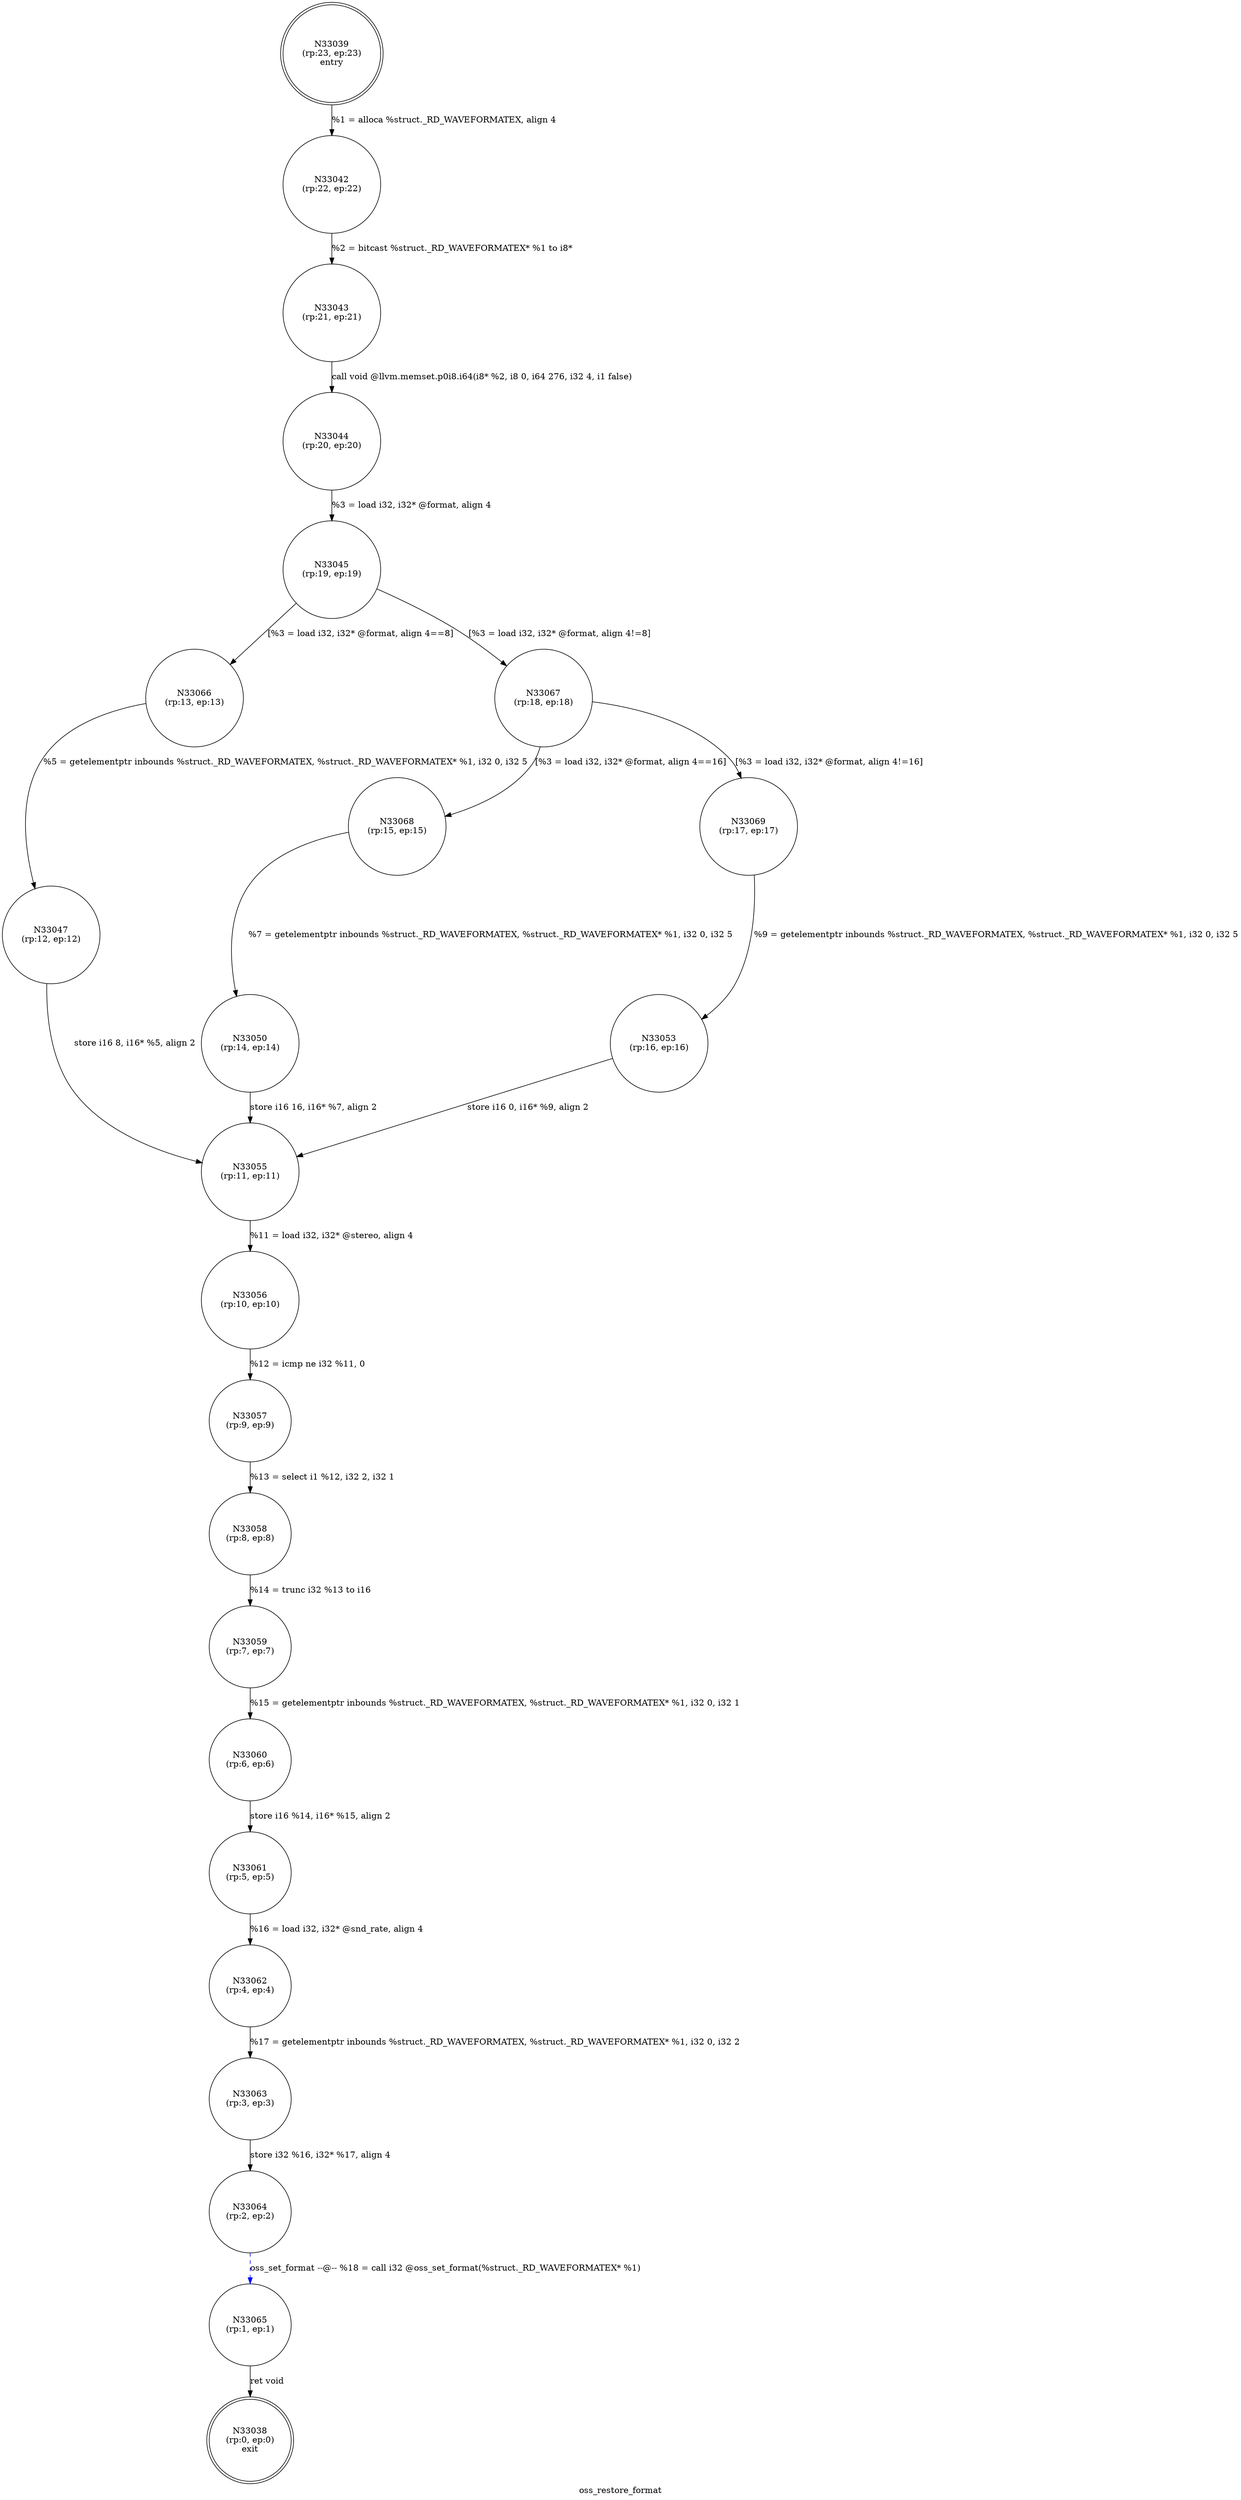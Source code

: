 digraph oss_restore_format {
label="oss_restore_format"
33038 [label="N33038\n(rp:0, ep:0)\nexit", shape="doublecircle"]
33039 [label="N33039\n(rp:23, ep:23)\nentry", shape="doublecircle"]
33039 -> 33042 [label="%1 = alloca %struct._RD_WAVEFORMATEX, align 4"]
33042 [label="N33042\n(rp:22, ep:22)", shape="circle"]
33042 -> 33043 [label="%2 = bitcast %struct._RD_WAVEFORMATEX* %1 to i8*"]
33043 [label="N33043\n(rp:21, ep:21)", shape="circle"]
33043 -> 33044 [label="call void @llvm.memset.p0i8.i64(i8* %2, i8 0, i64 276, i32 4, i1 false)"]
33044 [label="N33044\n(rp:20, ep:20)", shape="circle"]
33044 -> 33045 [label="%3 = load i32, i32* @format, align 4"]
33045 [label="N33045\n(rp:19, ep:19)", shape="circle"]
33045 -> 33066 [label="[%3 = load i32, i32* @format, align 4==8]"]
33045 -> 33067 [label="[%3 = load i32, i32* @format, align 4!=8]"]
33047 [label="N33047\n(rp:12, ep:12)", shape="circle"]
33047 -> 33055 [label="store i16 8, i16* %5, align 2"]
33050 [label="N33050\n(rp:14, ep:14)", shape="circle"]
33050 -> 33055 [label="store i16 16, i16* %7, align 2"]
33053 [label="N33053\n(rp:16, ep:16)", shape="circle"]
33053 -> 33055 [label="store i16 0, i16* %9, align 2"]
33055 [label="N33055\n(rp:11, ep:11)", shape="circle"]
33055 -> 33056 [label="%11 = load i32, i32* @stereo, align 4"]
33056 [label="N33056\n(rp:10, ep:10)", shape="circle"]
33056 -> 33057 [label="%12 = icmp ne i32 %11, 0"]
33057 [label="N33057\n(rp:9, ep:9)", shape="circle"]
33057 -> 33058 [label="%13 = select i1 %12, i32 2, i32 1"]
33058 [label="N33058\n(rp:8, ep:8)", shape="circle"]
33058 -> 33059 [label="%14 = trunc i32 %13 to i16"]
33059 [label="N33059\n(rp:7, ep:7)", shape="circle"]
33059 -> 33060 [label="%15 = getelementptr inbounds %struct._RD_WAVEFORMATEX, %struct._RD_WAVEFORMATEX* %1, i32 0, i32 1"]
33060 [label="N33060\n(rp:6, ep:6)", shape="circle"]
33060 -> 33061 [label="store i16 %14, i16* %15, align 2"]
33061 [label="N33061\n(rp:5, ep:5)", shape="circle"]
33061 -> 33062 [label="%16 = load i32, i32* @snd_rate, align 4"]
33062 [label="N33062\n(rp:4, ep:4)", shape="circle"]
33062 -> 33063 [label="%17 = getelementptr inbounds %struct._RD_WAVEFORMATEX, %struct._RD_WAVEFORMATEX* %1, i32 0, i32 2"]
33063 [label="N33063\n(rp:3, ep:3)", shape="circle"]
33063 -> 33064 [label="store i32 %16, i32* %17, align 4"]
33064 [label="N33064\n(rp:2, ep:2)", shape="circle"]
33064 -> 33065 [label="oss_set_format --@-- %18 = call i32 @oss_set_format(%struct._RD_WAVEFORMATEX* %1)", style="dashed", color="blue"]
33065 [label="N33065\n(rp:1, ep:1)", shape="circle"]
33065 -> 33038 [label="ret void"]
33066 [label="N33066\n(rp:13, ep:13)", shape="circle"]
33066 -> 33047 [label="%5 = getelementptr inbounds %struct._RD_WAVEFORMATEX, %struct._RD_WAVEFORMATEX* %1, i32 0, i32 5"]
33067 [label="N33067\n(rp:18, ep:18)", shape="circle"]
33067 -> 33068 [label="[%3 = load i32, i32* @format, align 4==16]"]
33067 -> 33069 [label="[%3 = load i32, i32* @format, align 4!=16]"]
33068 [label="N33068\n(rp:15, ep:15)", shape="circle"]
33068 -> 33050 [label="%7 = getelementptr inbounds %struct._RD_WAVEFORMATEX, %struct._RD_WAVEFORMATEX* %1, i32 0, i32 5"]
33069 [label="N33069\n(rp:17, ep:17)", shape="circle"]
33069 -> 33053 [label="%9 = getelementptr inbounds %struct._RD_WAVEFORMATEX, %struct._RD_WAVEFORMATEX* %1, i32 0, i32 5"]
}

